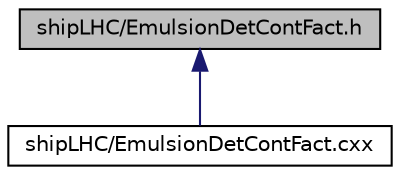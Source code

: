 digraph "shipLHC/EmulsionDetContFact.h"
{
 // LATEX_PDF_SIZE
  edge [fontname="Helvetica",fontsize="10",labelfontname="Helvetica",labelfontsize="10"];
  node [fontname="Helvetica",fontsize="10",shape=record];
  Node1 [label="shipLHC/EmulsionDetContFact.h",height=0.2,width=0.4,color="black", fillcolor="grey75", style="filled", fontcolor="black",tooltip=" "];
  Node1 -> Node2 [dir="back",color="midnightblue",fontsize="10",style="solid",fontname="Helvetica"];
  Node2 [label="shipLHC/EmulsionDetContFact.cxx",height=0.2,width=0.4,color="black", fillcolor="white", style="filled",URL="$EmulsionDetContFact_8cxx.html",tooltip=" "];
}
